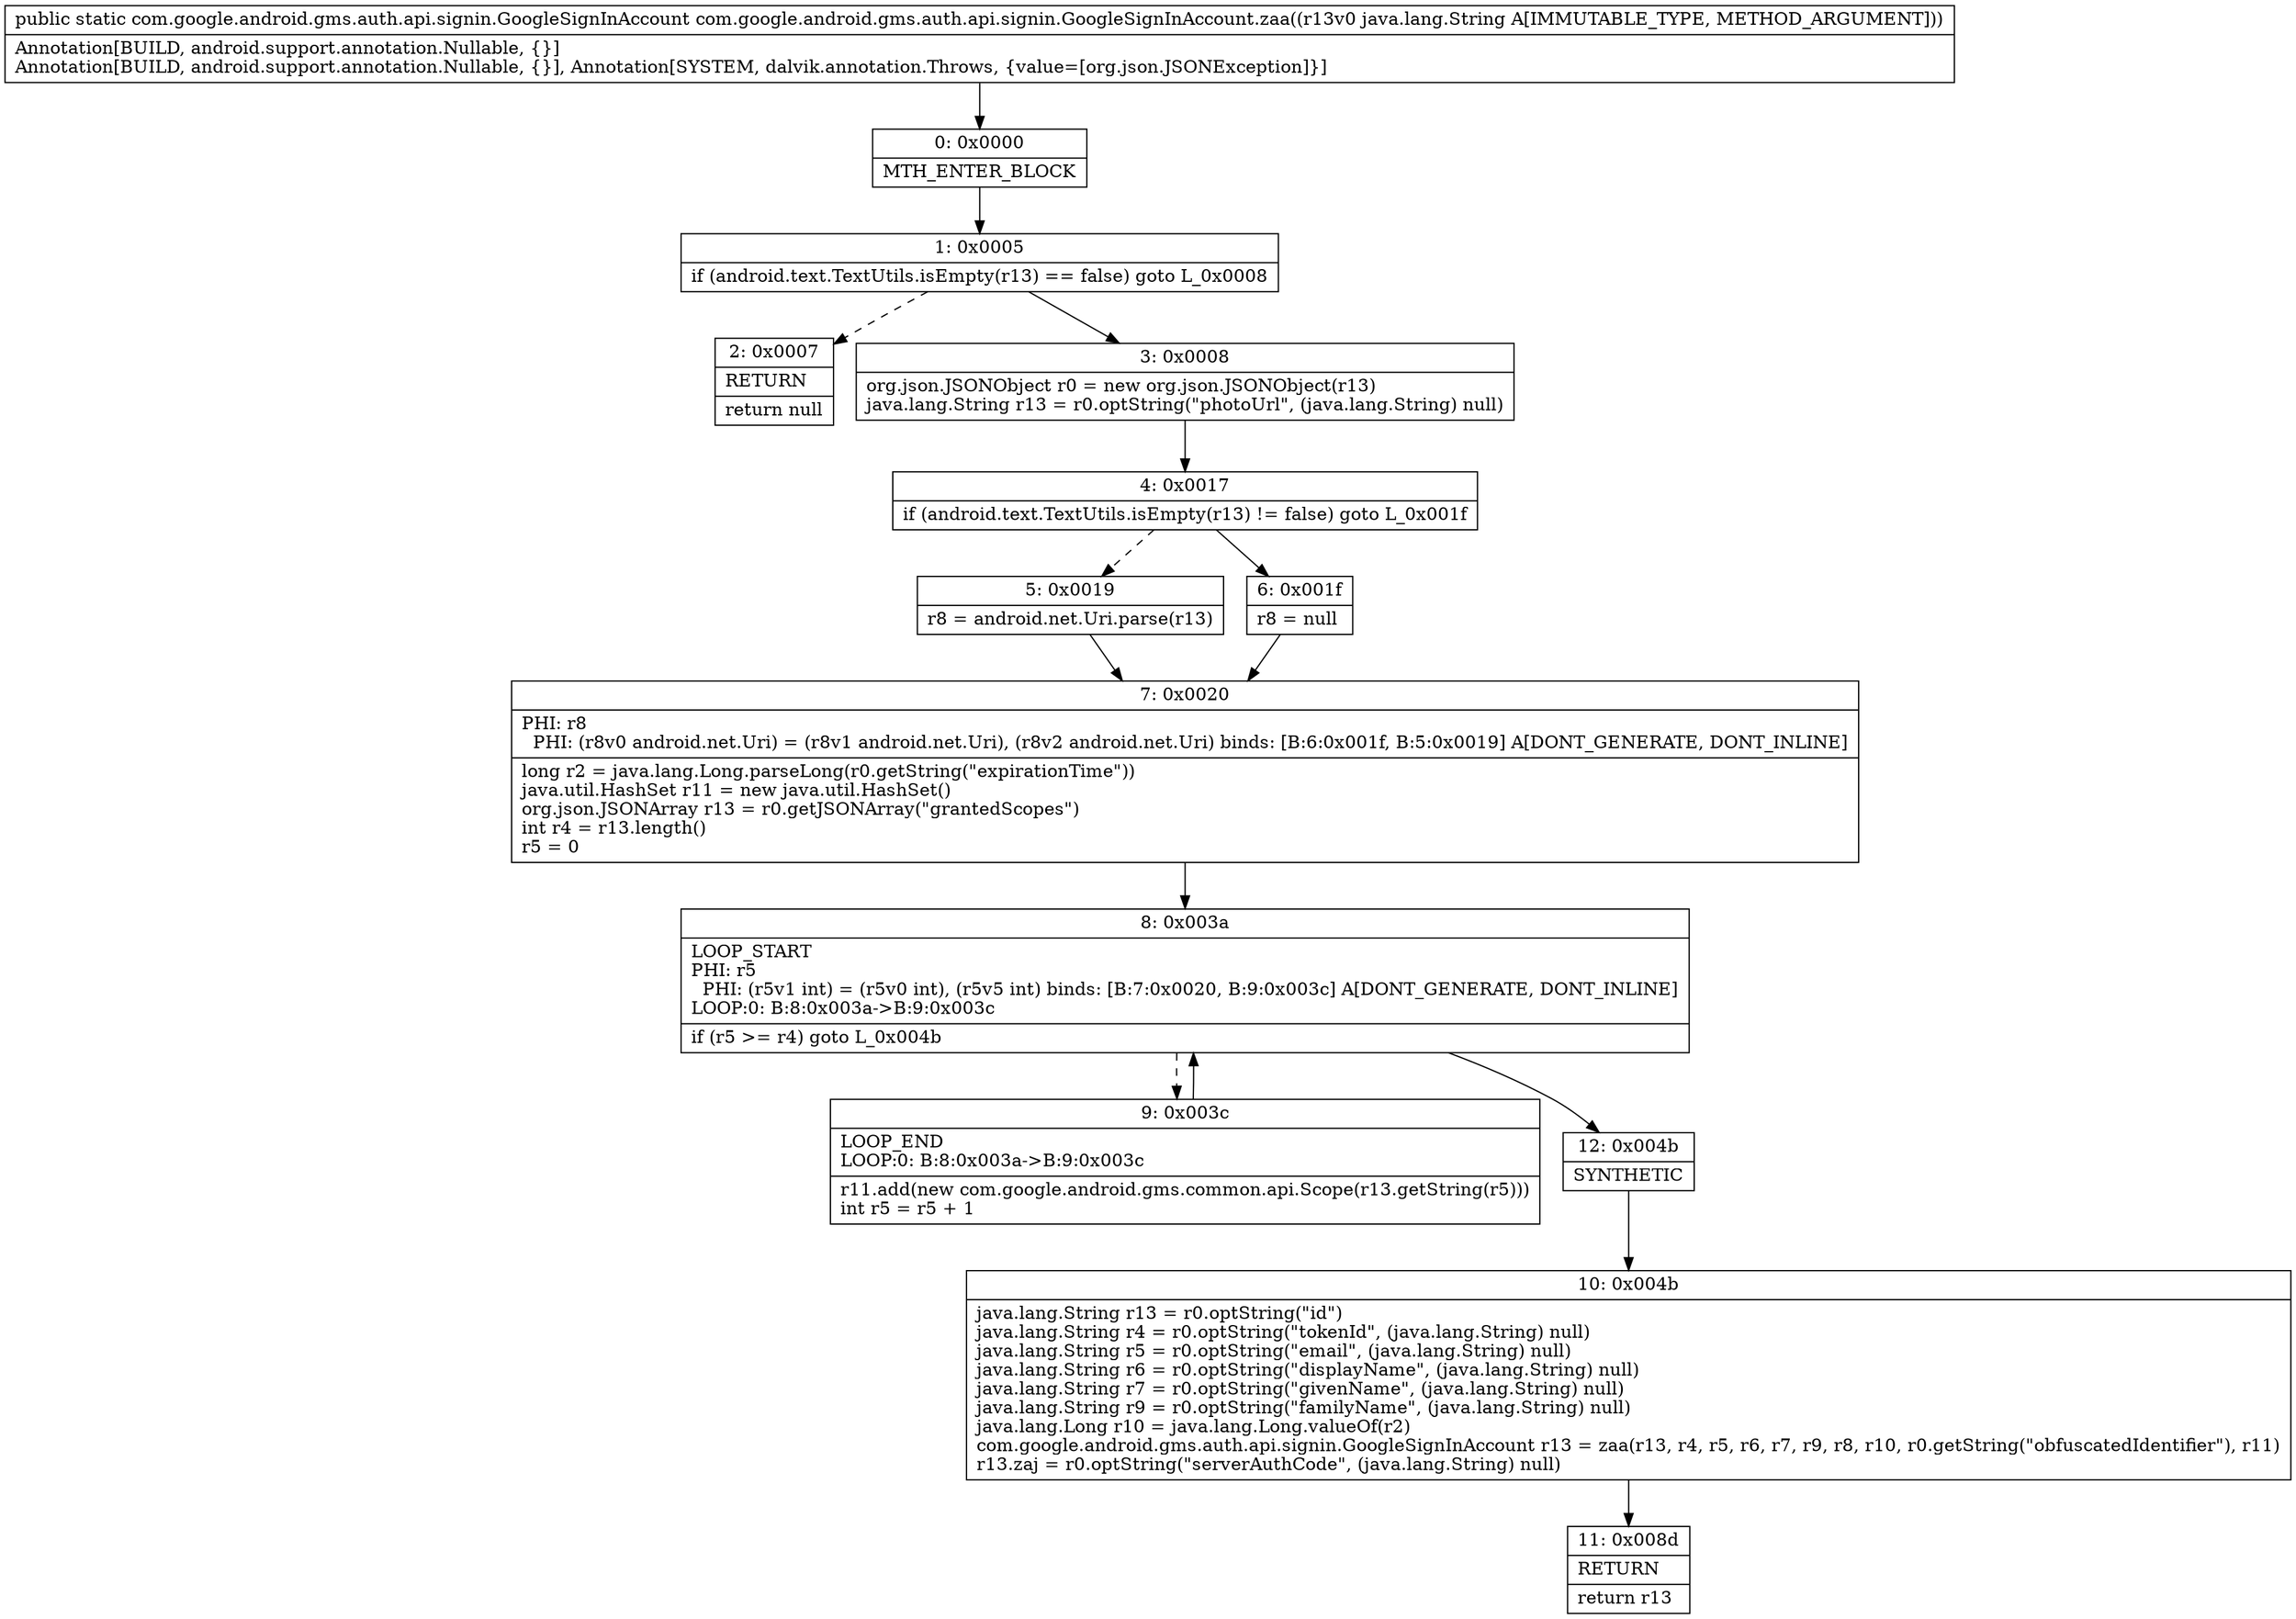 digraph "CFG forcom.google.android.gms.auth.api.signin.GoogleSignInAccount.zaa(Ljava\/lang\/String;)Lcom\/google\/android\/gms\/auth\/api\/signin\/GoogleSignInAccount;" {
Node_0 [shape=record,label="{0\:\ 0x0000|MTH_ENTER_BLOCK\l}"];
Node_1 [shape=record,label="{1\:\ 0x0005|if (android.text.TextUtils.isEmpty(r13) == false) goto L_0x0008\l}"];
Node_2 [shape=record,label="{2\:\ 0x0007|RETURN\l|return null\l}"];
Node_3 [shape=record,label="{3\:\ 0x0008|org.json.JSONObject r0 = new org.json.JSONObject(r13)\ljava.lang.String r13 = r0.optString(\"photoUrl\", (java.lang.String) null)\l}"];
Node_4 [shape=record,label="{4\:\ 0x0017|if (android.text.TextUtils.isEmpty(r13) != false) goto L_0x001f\l}"];
Node_5 [shape=record,label="{5\:\ 0x0019|r8 = android.net.Uri.parse(r13)\l}"];
Node_6 [shape=record,label="{6\:\ 0x001f|r8 = null\l}"];
Node_7 [shape=record,label="{7\:\ 0x0020|PHI: r8 \l  PHI: (r8v0 android.net.Uri) = (r8v1 android.net.Uri), (r8v2 android.net.Uri) binds: [B:6:0x001f, B:5:0x0019] A[DONT_GENERATE, DONT_INLINE]\l|long r2 = java.lang.Long.parseLong(r0.getString(\"expirationTime\"))\ljava.util.HashSet r11 = new java.util.HashSet()\lorg.json.JSONArray r13 = r0.getJSONArray(\"grantedScopes\")\lint r4 = r13.length()\lr5 = 0\l}"];
Node_8 [shape=record,label="{8\:\ 0x003a|LOOP_START\lPHI: r5 \l  PHI: (r5v1 int) = (r5v0 int), (r5v5 int) binds: [B:7:0x0020, B:9:0x003c] A[DONT_GENERATE, DONT_INLINE]\lLOOP:0: B:8:0x003a\-\>B:9:0x003c\l|if (r5 \>= r4) goto L_0x004b\l}"];
Node_9 [shape=record,label="{9\:\ 0x003c|LOOP_END\lLOOP:0: B:8:0x003a\-\>B:9:0x003c\l|r11.add(new com.google.android.gms.common.api.Scope(r13.getString(r5)))\lint r5 = r5 + 1\l}"];
Node_10 [shape=record,label="{10\:\ 0x004b|java.lang.String r13 = r0.optString(\"id\")\ljava.lang.String r4 = r0.optString(\"tokenId\", (java.lang.String) null)\ljava.lang.String r5 = r0.optString(\"email\", (java.lang.String) null)\ljava.lang.String r6 = r0.optString(\"displayName\", (java.lang.String) null)\ljava.lang.String r7 = r0.optString(\"givenName\", (java.lang.String) null)\ljava.lang.String r9 = r0.optString(\"familyName\", (java.lang.String) null)\ljava.lang.Long r10 = java.lang.Long.valueOf(r2)\lcom.google.android.gms.auth.api.signin.GoogleSignInAccount r13 = zaa(r13, r4, r5, r6, r7, r9, r8, r10, r0.getString(\"obfuscatedIdentifier\"), r11)\lr13.zaj = r0.optString(\"serverAuthCode\", (java.lang.String) null)\l}"];
Node_11 [shape=record,label="{11\:\ 0x008d|RETURN\l|return r13\l}"];
Node_12 [shape=record,label="{12\:\ 0x004b|SYNTHETIC\l}"];
MethodNode[shape=record,label="{public static com.google.android.gms.auth.api.signin.GoogleSignInAccount com.google.android.gms.auth.api.signin.GoogleSignInAccount.zaa((r13v0 java.lang.String A[IMMUTABLE_TYPE, METHOD_ARGUMENT]))  | Annotation[BUILD, android.support.annotation.Nullable, \{\}]\lAnnotation[BUILD, android.support.annotation.Nullable, \{\}], Annotation[SYSTEM, dalvik.annotation.Throws, \{value=[org.json.JSONException]\}]\l}"];
MethodNode -> Node_0;
Node_0 -> Node_1;
Node_1 -> Node_2[style=dashed];
Node_1 -> Node_3;
Node_3 -> Node_4;
Node_4 -> Node_5[style=dashed];
Node_4 -> Node_6;
Node_5 -> Node_7;
Node_6 -> Node_7;
Node_7 -> Node_8;
Node_8 -> Node_9[style=dashed];
Node_8 -> Node_12;
Node_9 -> Node_8;
Node_10 -> Node_11;
Node_12 -> Node_10;
}

